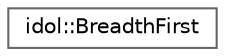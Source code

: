digraph "Graphical Class Hierarchy"
{
 // LATEX_PDF_SIZE
  bgcolor="transparent";
  edge [fontname=Helvetica,fontsize=10,labelfontname=Helvetica,labelfontsize=10];
  node [fontname=Helvetica,fontsize=10,shape=box,height=0.2,width=0.4];
  rankdir="LR";
  Node0 [id="Node000000",label="idol::BreadthFirst",height=0.2,width=0.4,color="grey40", fillcolor="white", style="filled",URL="$classidol_1_1BreadthFirst.html",tooltip=" "];
}
